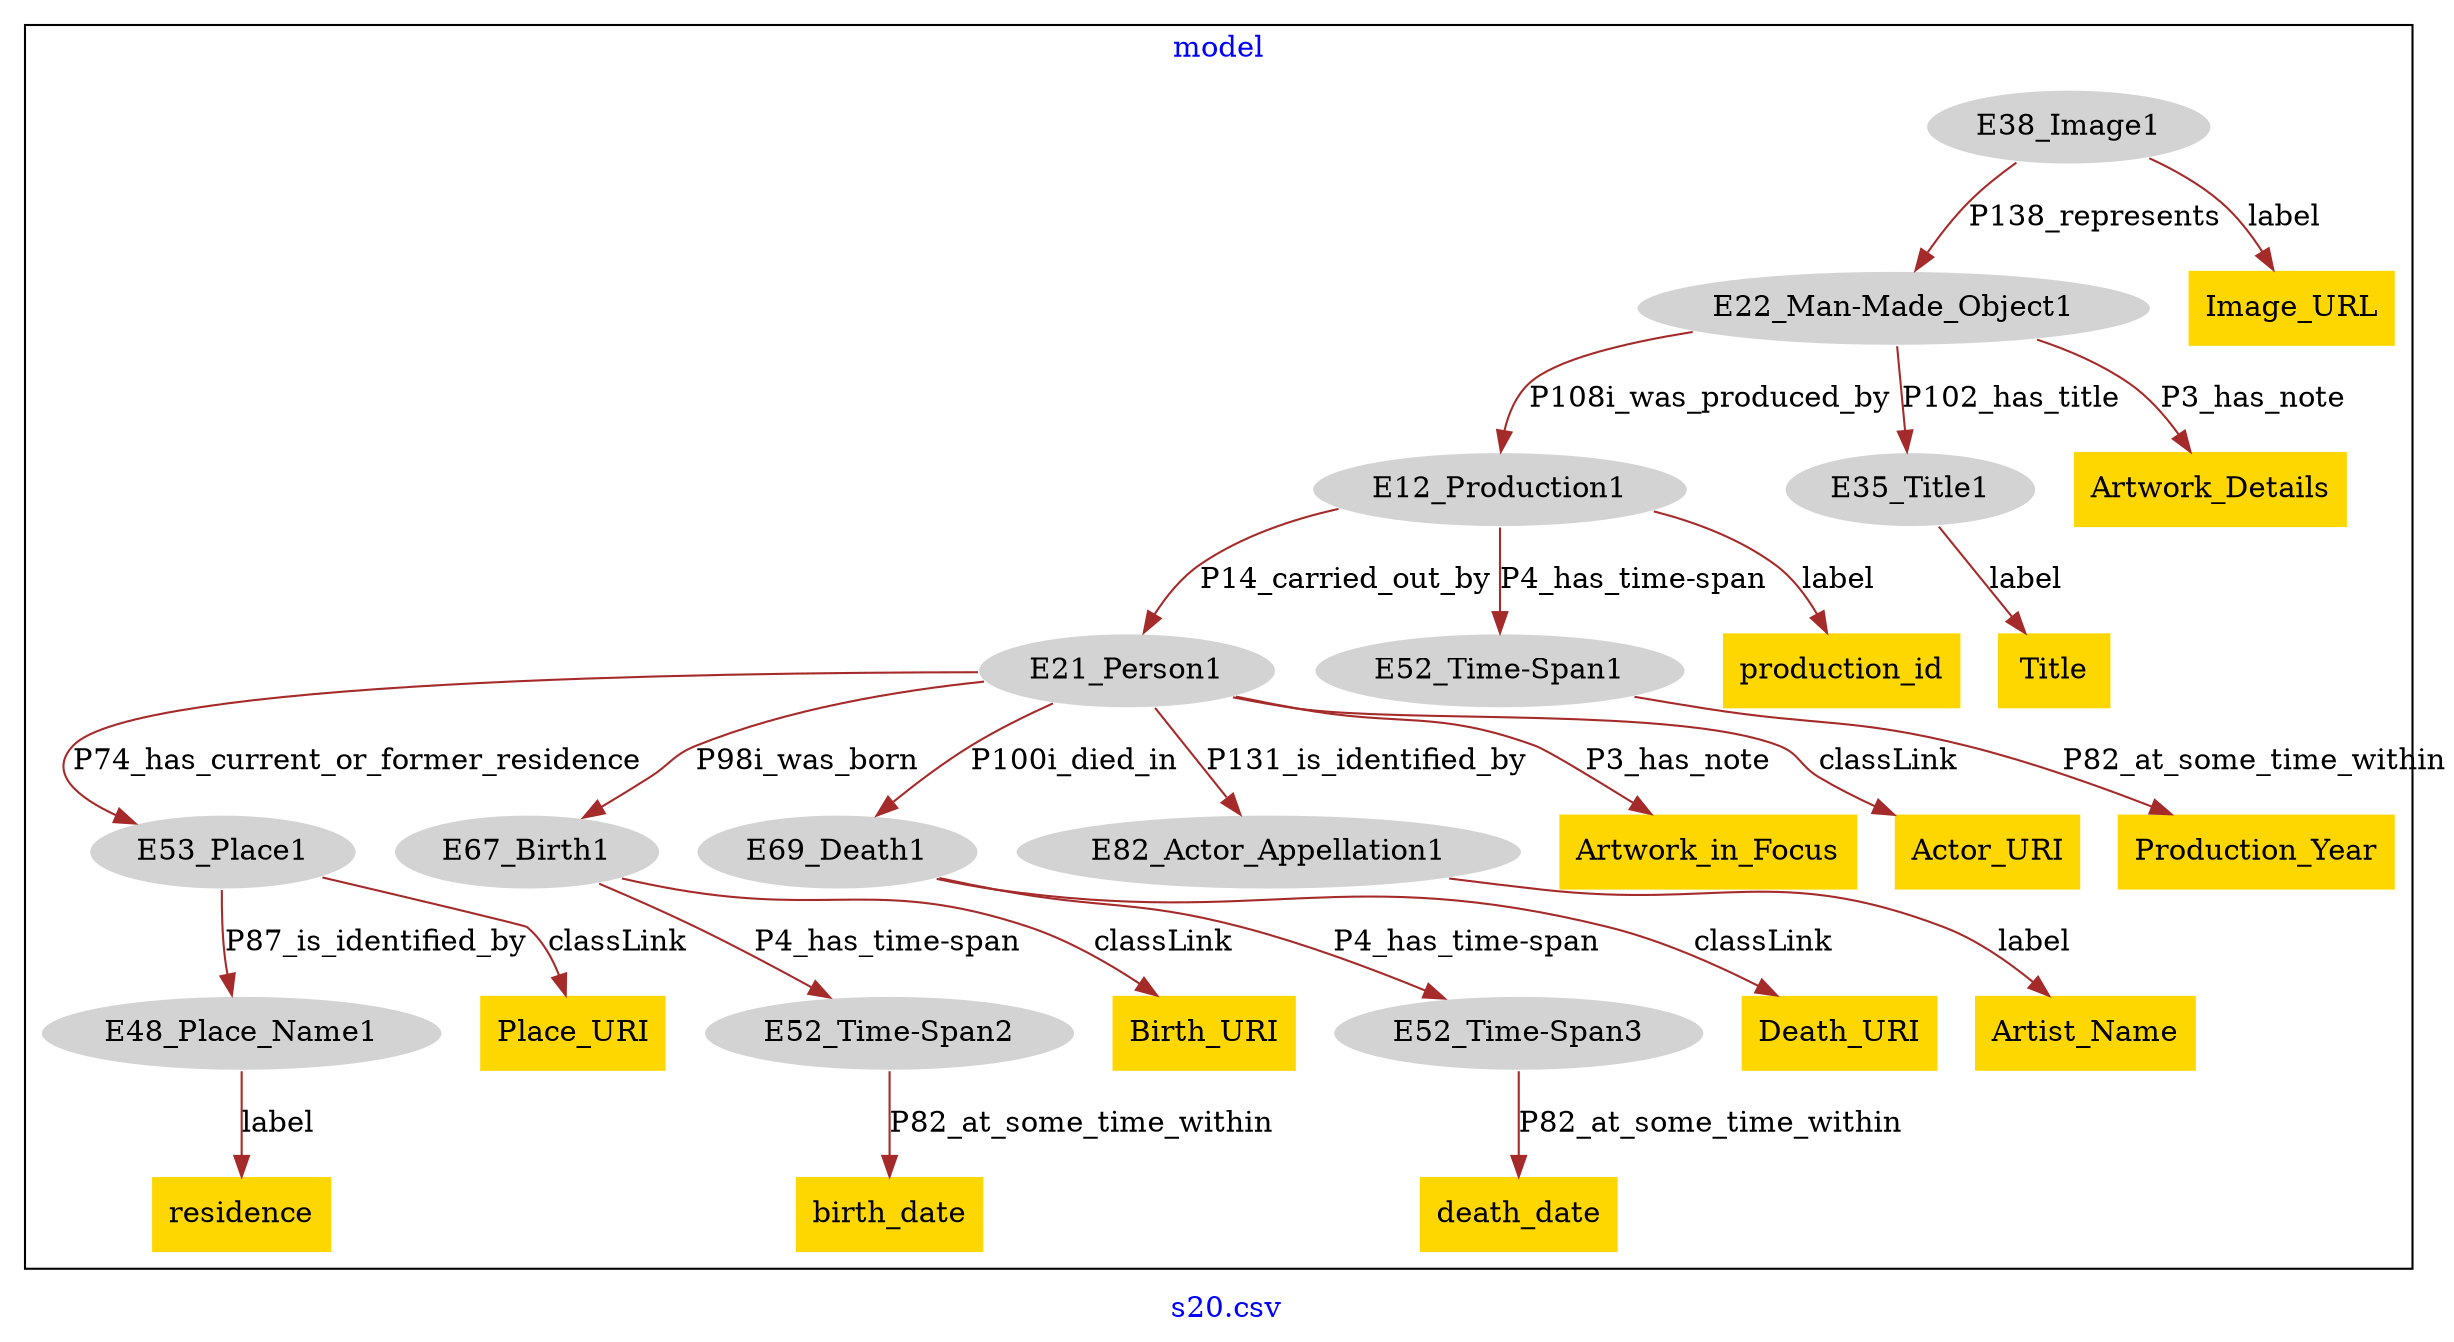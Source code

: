 digraph n0 {
fontcolor="blue"
remincross="true"
label="s20.csv"
subgraph cluster {
label="model"
n2[style="filled",color="white",fillcolor="lightgray",label="E12_Production1"];
n3[style="filled",color="white",fillcolor="lightgray",label="E21_Person1"];
n4[style="filled",color="white",fillcolor="lightgray",label="E52_Time-Span1"];
n5[style="filled",color="white",fillcolor="lightgray",label="E53_Place1"];
n6[style="filled",color="white",fillcolor="lightgray",label="E67_Birth1"];
n7[style="filled",color="white",fillcolor="lightgray",label="E69_Death1"];
n8[style="filled",color="white",fillcolor="lightgray",label="E82_Actor_Appellation1"];
n9[style="filled",color="white",fillcolor="lightgray",label="E22_Man-Made_Object1"];
n10[style="filled",color="white",fillcolor="lightgray",label="E35_Title1"];
n11[style="filled",color="white",fillcolor="lightgray",label="E38_Image1"];
n12[style="filled",color="white",fillcolor="lightgray",label="E48_Place_Name1"];
n13[style="filled",color="white",fillcolor="lightgray",label="E52_Time-Span2"];
n14[style="filled",color="white",fillcolor="lightgray",label="E52_Time-Span3"];
n15[shape="plaintext",style="filled",fillcolor="gold",label="Birth_URI"];
n16[shape="plaintext",style="filled",fillcolor="gold",label="production_id"];
n17[shape="plaintext",style="filled",fillcolor="gold",label="Artwork_in_Focus"];
n18[shape="plaintext",style="filled",fillcolor="gold",label="Place_URI"];
n19[shape="plaintext",style="filled",fillcolor="gold",label="Image_URL"];
n20[shape="plaintext",style="filled",fillcolor="gold",label="birth_date"];
n21[shape="plaintext",style="filled",fillcolor="gold",label="Artist_Name"];
n22[shape="plaintext",style="filled",fillcolor="gold",label="Actor_URI"];
n23[shape="plaintext",style="filled",fillcolor="gold",label="residence"];
n24[shape="plaintext",style="filled",fillcolor="gold",label="Death_URI"];
n25[shape="plaintext",style="filled",fillcolor="gold",label="Title"];
n26[shape="plaintext",style="filled",fillcolor="gold",label="Artwork_Details"];
n27[shape="plaintext",style="filled",fillcolor="gold",label="death_date"];
n28[shape="plaintext",style="filled",fillcolor="gold",label="Production_Year"];
}
n2 -> n3[color="brown",fontcolor="black",label="P14_carried_out_by"]
n2 -> n4[color="brown",fontcolor="black",label="P4_has_time-span"]
n3 -> n5[color="brown",fontcolor="black",label="P74_has_current_or_former_residence"]
n3 -> n6[color="brown",fontcolor="black",label="P98i_was_born"]
n3 -> n7[color="brown",fontcolor="black",label="P100i_died_in"]
n3 -> n8[color="brown",fontcolor="black",label="P131_is_identified_by"]
n9 -> n2[color="brown",fontcolor="black",label="P108i_was_produced_by"]
n9 -> n10[color="brown",fontcolor="black",label="P102_has_title"]
n11 -> n9[color="brown",fontcolor="black",label="P138_represents"]
n5 -> n12[color="brown",fontcolor="black",label="P87_is_identified_by"]
n6 -> n13[color="brown",fontcolor="black",label="P4_has_time-span"]
n7 -> n14[color="brown",fontcolor="black",label="P4_has_time-span"]
n6 -> n15[color="brown",fontcolor="black",label="classLink"]
n2 -> n16[color="brown",fontcolor="black",label="label"]
n3 -> n17[color="brown",fontcolor="black",label="P3_has_note"]
n5 -> n18[color="brown",fontcolor="black",label="classLink"]
n11 -> n19[color="brown",fontcolor="black",label="label"]
n13 -> n20[color="brown",fontcolor="black",label="P82_at_some_time_within"]
n8 -> n21[color="brown",fontcolor="black",label="label"]
n3 -> n22[color="brown",fontcolor="black",label="classLink"]
n12 -> n23[color="brown",fontcolor="black",label="label"]
n7 -> n24[color="brown",fontcolor="black",label="classLink"]
n10 -> n25[color="brown",fontcolor="black",label="label"]
n9 -> n26[color="brown",fontcolor="black",label="P3_has_note"]
n14 -> n27[color="brown",fontcolor="black",label="P82_at_some_time_within"]
n4 -> n28[color="brown",fontcolor="black",label="P82_at_some_time_within"]
}
